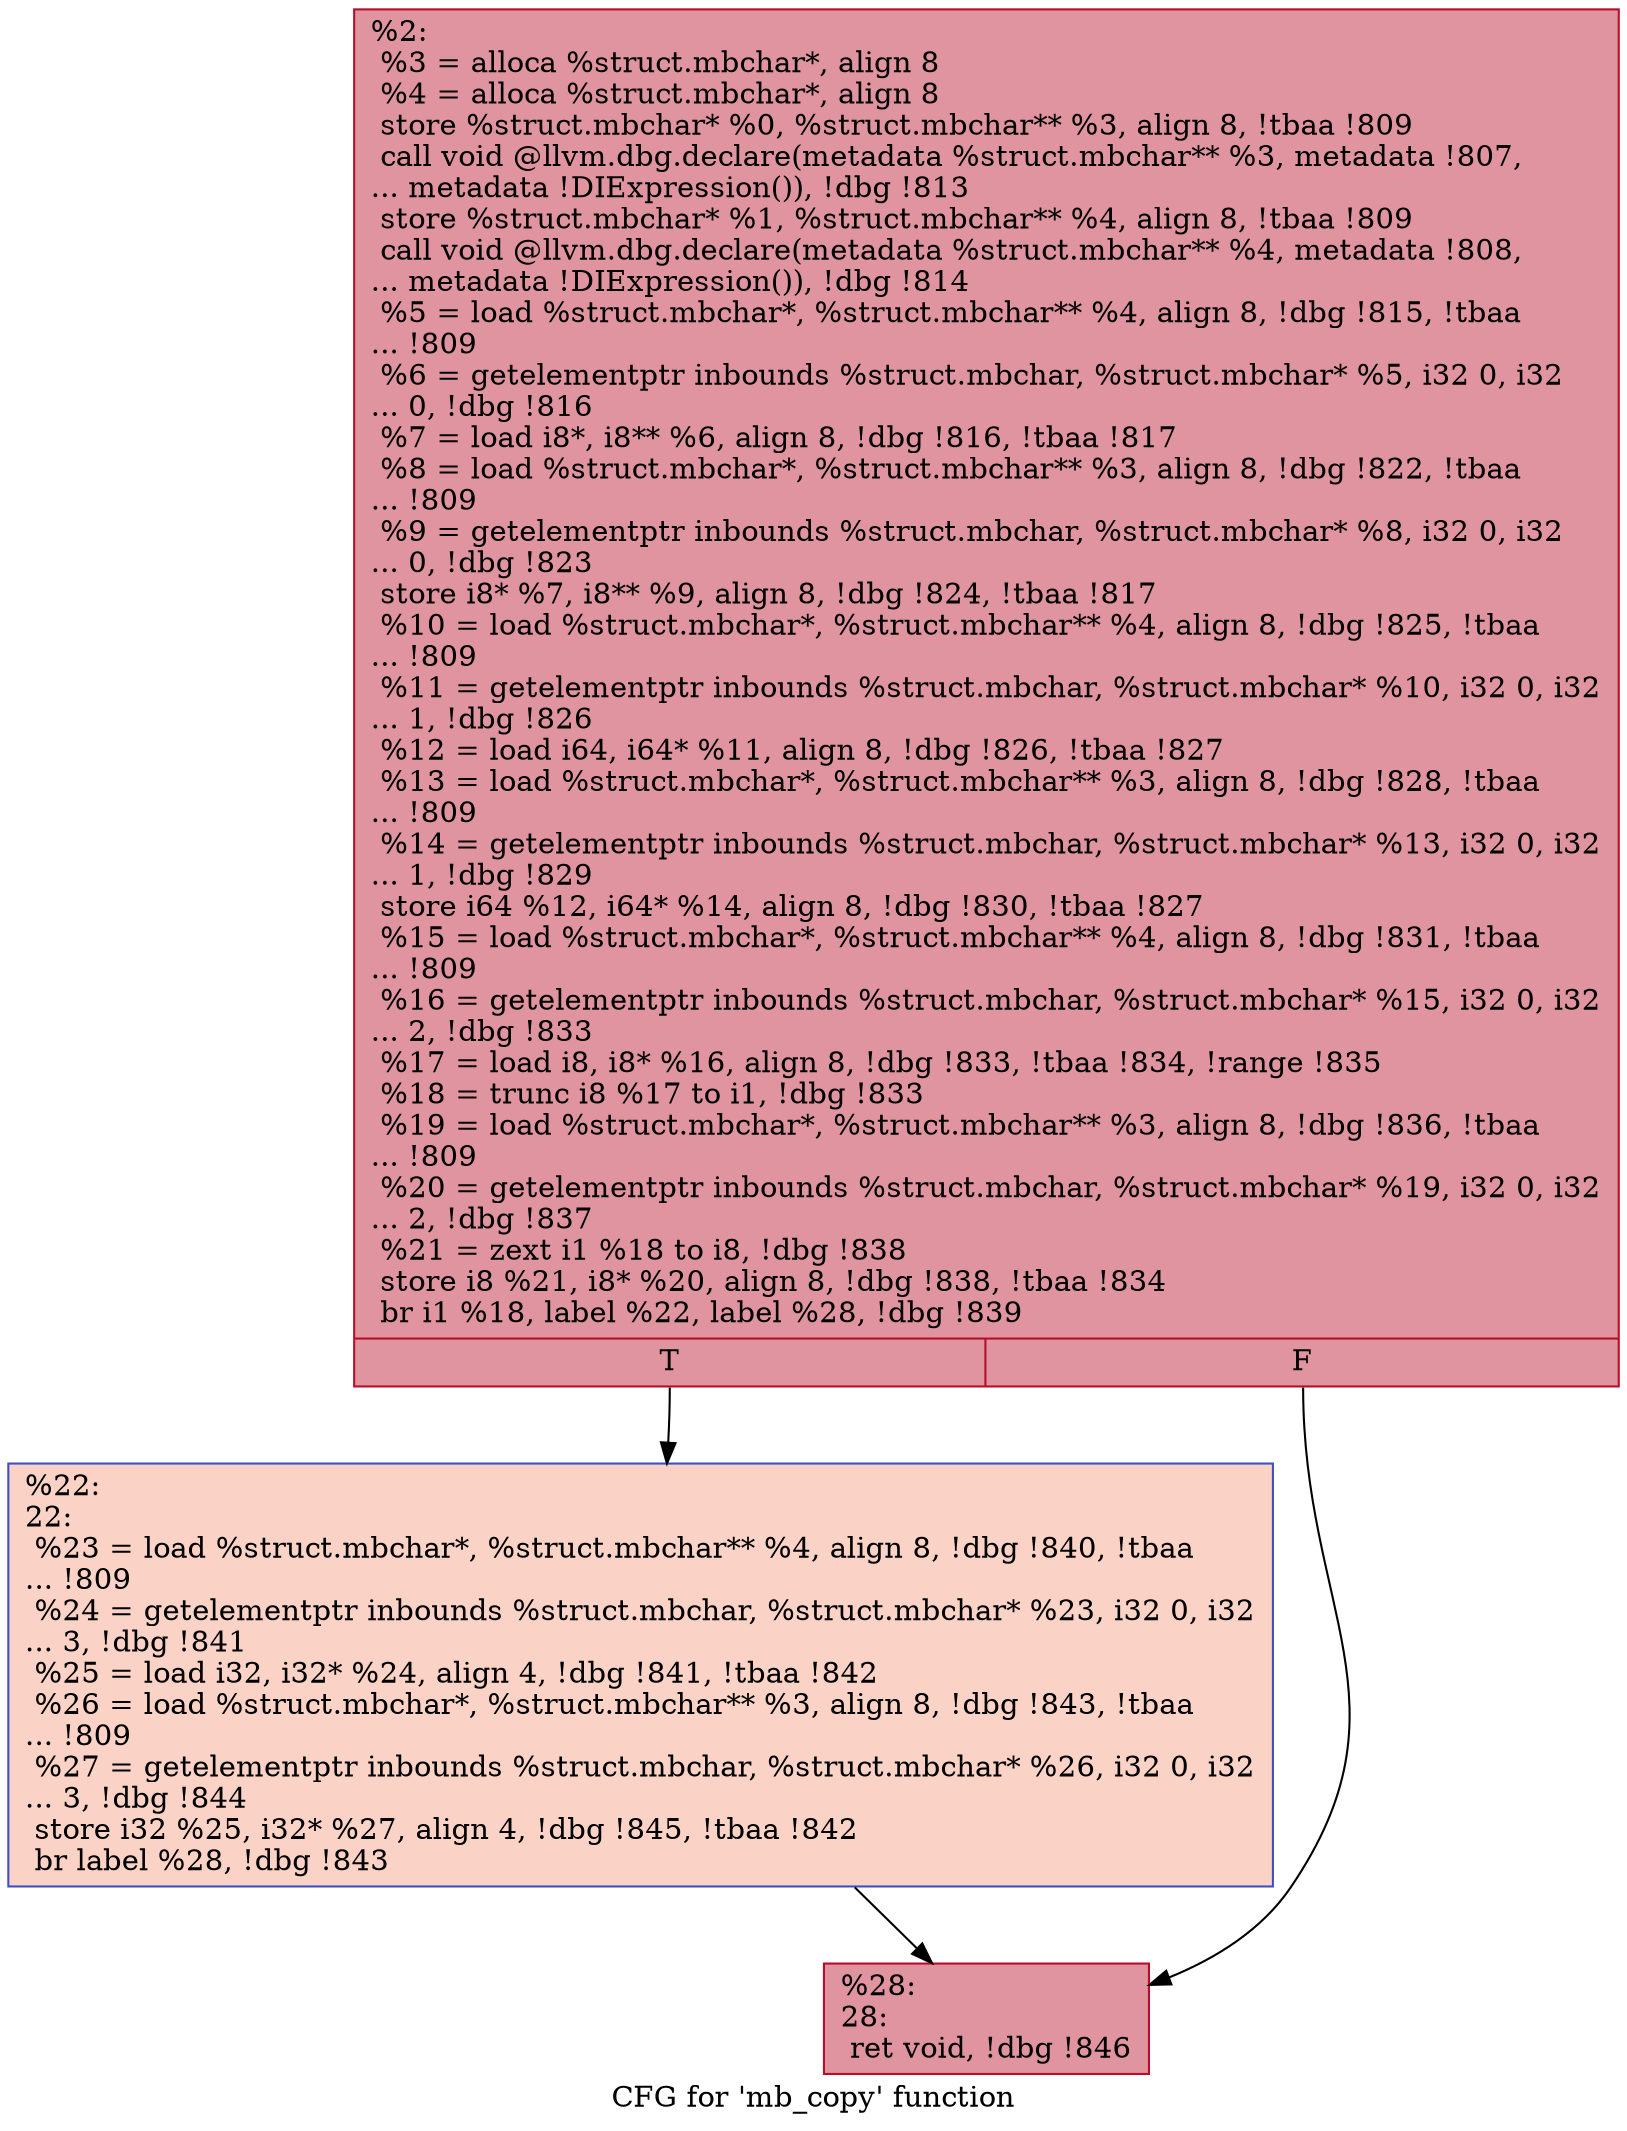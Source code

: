 digraph "CFG for 'mb_copy' function" {
	label="CFG for 'mb_copy' function";

	Node0x2a45a30 [shape=record,color="#b70d28ff", style=filled, fillcolor="#b70d2870",label="{%2:\l  %3 = alloca %struct.mbchar*, align 8\l  %4 = alloca %struct.mbchar*, align 8\l  store %struct.mbchar* %0, %struct.mbchar** %3, align 8, !tbaa !809\l  call void @llvm.dbg.declare(metadata %struct.mbchar** %3, metadata !807,\l... metadata !DIExpression()), !dbg !813\l  store %struct.mbchar* %1, %struct.mbchar** %4, align 8, !tbaa !809\l  call void @llvm.dbg.declare(metadata %struct.mbchar** %4, metadata !808,\l... metadata !DIExpression()), !dbg !814\l  %5 = load %struct.mbchar*, %struct.mbchar** %4, align 8, !dbg !815, !tbaa\l... !809\l  %6 = getelementptr inbounds %struct.mbchar, %struct.mbchar* %5, i32 0, i32\l... 0, !dbg !816\l  %7 = load i8*, i8** %6, align 8, !dbg !816, !tbaa !817\l  %8 = load %struct.mbchar*, %struct.mbchar** %3, align 8, !dbg !822, !tbaa\l... !809\l  %9 = getelementptr inbounds %struct.mbchar, %struct.mbchar* %8, i32 0, i32\l... 0, !dbg !823\l  store i8* %7, i8** %9, align 8, !dbg !824, !tbaa !817\l  %10 = load %struct.mbchar*, %struct.mbchar** %4, align 8, !dbg !825, !tbaa\l... !809\l  %11 = getelementptr inbounds %struct.mbchar, %struct.mbchar* %10, i32 0, i32\l... 1, !dbg !826\l  %12 = load i64, i64* %11, align 8, !dbg !826, !tbaa !827\l  %13 = load %struct.mbchar*, %struct.mbchar** %3, align 8, !dbg !828, !tbaa\l... !809\l  %14 = getelementptr inbounds %struct.mbchar, %struct.mbchar* %13, i32 0, i32\l... 1, !dbg !829\l  store i64 %12, i64* %14, align 8, !dbg !830, !tbaa !827\l  %15 = load %struct.mbchar*, %struct.mbchar** %4, align 8, !dbg !831, !tbaa\l... !809\l  %16 = getelementptr inbounds %struct.mbchar, %struct.mbchar* %15, i32 0, i32\l... 2, !dbg !833\l  %17 = load i8, i8* %16, align 8, !dbg !833, !tbaa !834, !range !835\l  %18 = trunc i8 %17 to i1, !dbg !833\l  %19 = load %struct.mbchar*, %struct.mbchar** %3, align 8, !dbg !836, !tbaa\l... !809\l  %20 = getelementptr inbounds %struct.mbchar, %struct.mbchar* %19, i32 0, i32\l... 2, !dbg !837\l  %21 = zext i1 %18 to i8, !dbg !838\l  store i8 %21, i8* %20, align 8, !dbg !838, !tbaa !834\l  br i1 %18, label %22, label %28, !dbg !839\l|{<s0>T|<s1>F}}"];
	Node0x2a45a30:s0 -> Node0x2a45a80;
	Node0x2a45a30:s1 -> Node0x2a45ad0;
	Node0x2a45a80 [shape=record,color="#3d50c3ff", style=filled, fillcolor="#f59c7d70",label="{%22:\l22:                                               \l  %23 = load %struct.mbchar*, %struct.mbchar** %4, align 8, !dbg !840, !tbaa\l... !809\l  %24 = getelementptr inbounds %struct.mbchar, %struct.mbchar* %23, i32 0, i32\l... 3, !dbg !841\l  %25 = load i32, i32* %24, align 4, !dbg !841, !tbaa !842\l  %26 = load %struct.mbchar*, %struct.mbchar** %3, align 8, !dbg !843, !tbaa\l... !809\l  %27 = getelementptr inbounds %struct.mbchar, %struct.mbchar* %26, i32 0, i32\l... 3, !dbg !844\l  store i32 %25, i32* %27, align 4, !dbg !845, !tbaa !842\l  br label %28, !dbg !843\l}"];
	Node0x2a45a80 -> Node0x2a45ad0;
	Node0x2a45ad0 [shape=record,color="#b70d28ff", style=filled, fillcolor="#b70d2870",label="{%28:\l28:                                               \l  ret void, !dbg !846\l}"];
}
